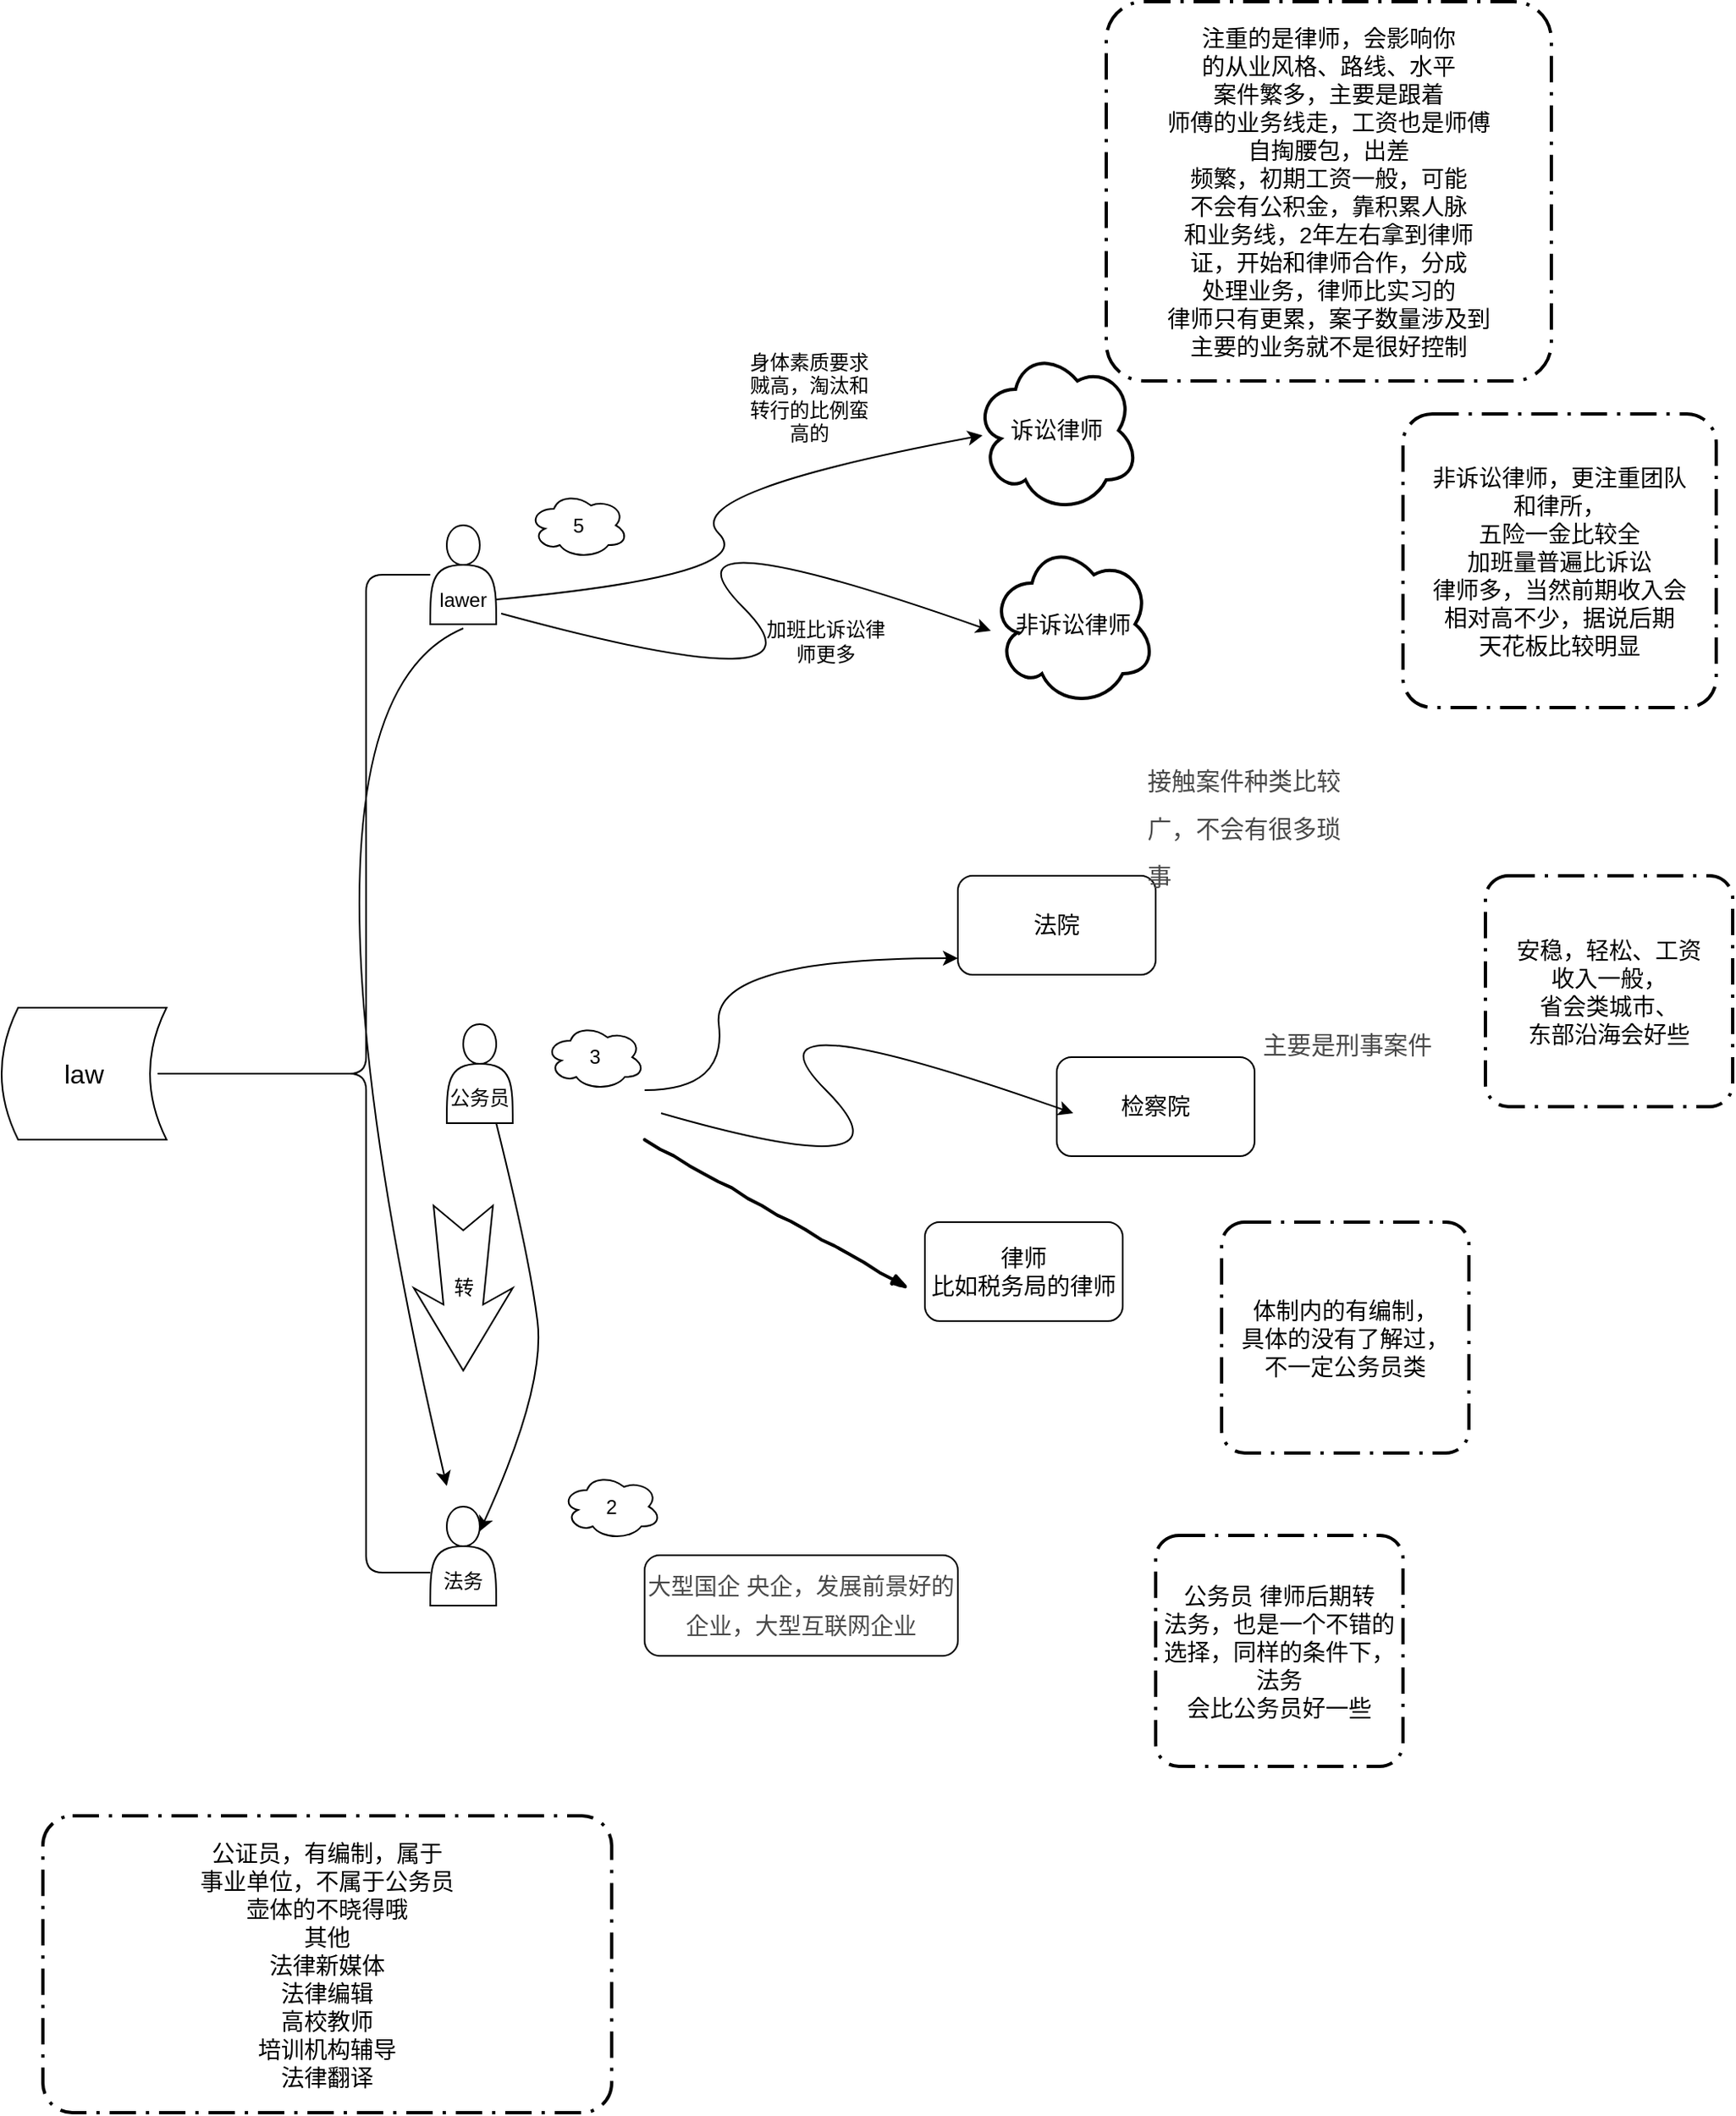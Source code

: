 <mxfile version="12.1.3" type="github" pages="1">
  <diagram id="VBOkQ_S7a9ot1E7_a6rG" name="Page-1">
    <mxGraphModel dx="932" dy="448" grid="1" gridSize="10" guides="1" tooltips="1" connect="1" arrows="1" fold="1" page="1" pageScale="1" pageWidth="1654" pageHeight="2336" math="0" shadow="0">
      <root>
        <mxCell id="0"/>
        <mxCell id="1" parent="0"/>
        <mxCell id="ZTXmPjuoZ7FuK3dKGlyl-37" value="&lt;br&gt;&lt;br&gt;法务" style="shape=actor;whiteSpace=wrap;html=1;" parent="1" vertex="1">
          <mxGeometry x="310" y="1262.5" width="40" height="60" as="geometry"/>
        </mxCell>
        <mxCell id="ZTXmPjuoZ7FuK3dKGlyl-33" value="law" style="shape=dataStorage;whiteSpace=wrap;html=1;fontSize=16;" parent="1" vertex="1">
          <mxGeometry x="50" y="960" width="100" height="80" as="geometry"/>
        </mxCell>
        <mxCell id="ZTXmPjuoZ7FuK3dKGlyl-34" value="" style="shape=curlyBracket;whiteSpace=wrap;html=1;rounded=1;size=0.771;" parent="1" vertex="1">
          <mxGeometry x="140" y="697.5" width="170" height="605" as="geometry"/>
        </mxCell>
        <mxCell id="ZTXmPjuoZ7FuK3dKGlyl-35" value="&lt;br&gt;&lt;br&gt;lawer" style="shape=actor;whiteSpace=wrap;html=1;" parent="1" vertex="1">
          <mxGeometry x="310" y="667.5" width="40" height="60" as="geometry"/>
        </mxCell>
        <mxCell id="ZTXmPjuoZ7FuK3dKGlyl-36" value="&lt;br&gt;&lt;br&gt;公务员" style="shape=actor;whiteSpace=wrap;html=1;" parent="1" vertex="1">
          <mxGeometry x="320" y="970" width="40" height="60" as="geometry"/>
        </mxCell>
        <mxCell id="ZTXmPjuoZ7FuK3dKGlyl-38" value="5" style="ellipse;shape=cloud;whiteSpace=wrap;html=1;" parent="1" vertex="1">
          <mxGeometry x="370" y="647.5" width="60" height="40" as="geometry"/>
        </mxCell>
        <mxCell id="ZTXmPjuoZ7FuK3dKGlyl-39" value="3" style="ellipse;shape=cloud;whiteSpace=wrap;html=1;" parent="1" vertex="1">
          <mxGeometry x="380" y="970" width="60" height="40" as="geometry"/>
        </mxCell>
        <mxCell id="ZTXmPjuoZ7FuK3dKGlyl-40" value="2" style="ellipse;shape=cloud;whiteSpace=wrap;html=1;" parent="1" vertex="1">
          <mxGeometry x="390" y="1242.5" width="60" height="40" as="geometry"/>
        </mxCell>
        <mxCell id="ZTXmPjuoZ7FuK3dKGlyl-41" value="" style="curved=1;endArrow=classic;html=1;" parent="1" edge="1">
          <mxGeometry width="50" height="50" relative="1" as="geometry">
            <mxPoint x="440" y="1010" as="sourcePoint"/>
            <mxPoint x="630" y="930" as="targetPoint"/>
            <Array as="points">
              <mxPoint x="490" y="1010"/>
              <mxPoint x="480" y="930"/>
            </Array>
          </mxGeometry>
        </mxCell>
        <mxCell id="ZTXmPjuoZ7FuK3dKGlyl-44" value="" style="endArrow=classic;html=1;curved=1;verticalAlign=top;exitX=1.075;exitY=0.892;exitDx=0;exitDy=0;exitPerimeter=0;" parent="1" source="ZTXmPjuoZ7FuK3dKGlyl-35" edge="1">
          <mxGeometry width="50" height="50" relative="1" as="geometry">
            <mxPoint x="400" y="731.5" as="sourcePoint"/>
            <mxPoint x="650" y="731.5" as="targetPoint"/>
            <Array as="points">
              <mxPoint x="560" y="777.5"/>
              <mxPoint x="440" y="657.5"/>
            </Array>
          </mxGeometry>
        </mxCell>
        <mxCell id="ZTXmPjuoZ7FuK3dKGlyl-45" value="法院" style="rounded=1;whiteSpace=wrap;html=1;fontSize=14;" parent="1" vertex="1">
          <mxGeometry x="630" y="880" width="120" height="60" as="geometry"/>
        </mxCell>
        <mxCell id="ZTXmPjuoZ7FuK3dKGlyl-46" value="检察院" style="rounded=1;whiteSpace=wrap;html=1;fontSize=14;" parent="1" vertex="1">
          <mxGeometry x="690" y="990" width="120" height="60" as="geometry"/>
        </mxCell>
        <mxCell id="ZTXmPjuoZ7FuK3dKGlyl-49" value="&lt;h1&gt;&lt;span style=&quot;color: rgb(73 , 73 , 73) ; font-size: 11pt ; font-weight: normal&quot;&gt;接触案件种类比较广，不会有很多琐事&lt;/span&gt;&lt;br&gt;&lt;/h1&gt;" style="text;html=1;strokeColor=none;fillColor=none;spacing=5;spacingTop=-20;whiteSpace=wrap;overflow=hidden;rounded=0;" parent="1" vertex="1">
          <mxGeometry x="740" y="800" width="130" height="98" as="geometry"/>
        </mxCell>
        <mxCell id="ZTXmPjuoZ7FuK3dKGlyl-50" value="&lt;h1&gt;&lt;br&gt;&lt;/h1&gt;&lt;p&gt;&lt;span&gt;&lt;/span&gt;&lt;/p&gt;&lt;p class=&quot;ql-long-23941791&quot; style=&quot;line-height: 1.7 ; margin-bottom: 0pt ; margin-top: 0pt ; font-size: 11pt ; color: #494949&quot;&gt;&lt;span&gt;&lt;/span&gt;&lt;/p&gt;&lt;p class=&quot;ql-long-23941791&quot; style=&quot;line-height: 1.7 ; margin-bottom: 0pt ; margin-top: 0pt ; font-size: 11pt ; color: #494949&quot;&gt;&lt;span class=&quot;ql-author-23941791&quot;&gt;主要是刑事案件&lt;/span&gt;&lt;/p&gt;" style="text;html=1;strokeColor=none;fillColor=none;spacing=5;spacingTop=-20;whiteSpace=wrap;overflow=hidden;rounded=0;" parent="1" vertex="1">
          <mxGeometry x="810" y="920" width="190" height="70" as="geometry"/>
        </mxCell>
        <mxCell id="ZTXmPjuoZ7FuK3dKGlyl-57" value="安稳，轻松、工资&#xa;收入一般，&#xa;省会类城市、&#xa;东部沿海会好些" style="rounded=1;arcSize=10;dashed=1;strokeColor=#000000;fillColor=none;gradientColor=none;dashPattern=8 3 1 3;strokeWidth=2;fontSize=14;" parent="1" vertex="1">
          <mxGeometry x="950" y="880" width="150" height="140" as="geometry"/>
        </mxCell>
        <mxCell id="ZTXmPjuoZ7FuK3dKGlyl-62" value="诉讼律师" style="ellipse;shape=cloud;strokeWidth=2;fontSize=14;whiteSpace=wrap;html=1;align=center;" parent="1" vertex="1">
          <mxGeometry x="640" y="560" width="100" height="100" as="geometry"/>
        </mxCell>
        <mxCell id="ZTXmPjuoZ7FuK3dKGlyl-63" value="" style="curved=1;endArrow=classic;html=1;exitX=1;exitY=0.75;exitDx=0;exitDy=0;entryX=0.05;entryY=0.53;entryDx=0;entryDy=0;entryPerimeter=0;" parent="1" source="ZTXmPjuoZ7FuK3dKGlyl-35" target="ZTXmPjuoZ7FuK3dKGlyl-62" edge="1">
          <mxGeometry width="50" height="50" relative="1" as="geometry">
            <mxPoint x="460" y="697.5" as="sourcePoint"/>
            <mxPoint x="510" y="647.5" as="targetPoint"/>
            <Array as="points">
              <mxPoint x="510" y="697.5"/>
              <mxPoint x="460" y="647.5"/>
            </Array>
          </mxGeometry>
        </mxCell>
        <mxCell id="ZTXmPjuoZ7FuK3dKGlyl-65" value="非诉讼律师" style="ellipse;shape=cloud;strokeWidth=2;fontSize=14;whiteSpace=wrap;html=1;align=center;" parent="1" vertex="1">
          <mxGeometry x="650" y="677.5" width="100" height="100" as="geometry"/>
        </mxCell>
        <mxCell id="ZTXmPjuoZ7FuK3dKGlyl-66" value="" style="endArrow=classic;html=1;curved=1;verticalAlign=top;" parent="1" edge="1">
          <mxGeometry width="50" height="50" relative="1" as="geometry">
            <mxPoint x="450" y="1024" as="sourcePoint"/>
            <mxPoint x="700" y="1024" as="targetPoint"/>
            <Array as="points">
              <mxPoint x="610" y="1070"/>
              <mxPoint x="490" y="950"/>
            </Array>
          </mxGeometry>
        </mxCell>
        <mxCell id="ZTXmPjuoZ7FuK3dKGlyl-68" value="身体素质要求贼高，淘汰和转行的比例蛮高的" style="text;html=1;strokeColor=none;fillColor=none;align=center;verticalAlign=middle;whiteSpace=wrap;rounded=0;" parent="1" vertex="1">
          <mxGeometry x="500" y="580" width="80" height="20" as="geometry"/>
        </mxCell>
        <mxCell id="ZTXmPjuoZ7FuK3dKGlyl-71" value="加班比诉讼律师更多" style="text;html=1;strokeColor=none;fillColor=none;align=center;verticalAlign=middle;whiteSpace=wrap;rounded=0;" parent="1" vertex="1">
          <mxGeometry x="510" y="727.5" width="80" height="20" as="geometry"/>
        </mxCell>
        <mxCell id="ZTXmPjuoZ7FuK3dKGlyl-73" value="注重的是律师，会影响你&#xa;的从业风格、路线、水平&#xa;案件繁多，主要是跟着&#xa;师傅的业务线走，工资也是师傅&#xa;自掏腰包，出差&#xa;频繁，初期工资一般，可能&#xa;不会有公积金，靠积累人脉&#xa;和业务线，2年左右拿到律师&#xa;证，开始和律师合作，分成&#xa;处理业务，律师比实习的&#xa;律师只有更累，案子数量涉及到&#xa;主要的业务就不是很好控制" style="rounded=1;arcSize=10;dashed=1;strokeColor=#000000;fillColor=none;gradientColor=none;dashPattern=8 3 1 3;strokeWidth=2;fontSize=14;" parent="1" vertex="1">
          <mxGeometry x="720" y="350" width="270" height="230" as="geometry"/>
        </mxCell>
        <mxCell id="ZTXmPjuoZ7FuK3dKGlyl-74" value="非诉讼律师，更注重团队&#xa;和律所，&#xa;五险一金比较全&#xa;加班量普遍比诉讼&#xa;律师多，当然前期收入会&#xa;相对高不少，据说后期&#xa;天花板比较明显" style="rounded=1;arcSize=10;dashed=1;strokeColor=#000000;fillColor=none;gradientColor=none;dashPattern=8 3 1 3;strokeWidth=2;fontSize=14;" parent="1" vertex="1">
          <mxGeometry x="900" y="600" width="190" height="178" as="geometry"/>
        </mxCell>
        <mxCell id="ZTXmPjuoZ7FuK3dKGlyl-76" value="" style="rounded=0;comic=1;strokeWidth=2;endArrow=blockThin;html=1;fontFamily=Comic Sans MS;fontStyle=1;" parent="1" edge="1">
          <mxGeometry width="50" height="50" relative="1" as="geometry">
            <mxPoint x="440" y="1040" as="sourcePoint"/>
            <mxPoint x="600" y="1130" as="targetPoint"/>
          </mxGeometry>
        </mxCell>
        <mxCell id="ZTXmPjuoZ7FuK3dKGlyl-77" value="律师&lt;br style=&quot;font-size: 14px;&quot;&gt;比如税务局的律师" style="rounded=1;whiteSpace=wrap;html=1;fontSize=14;" parent="1" vertex="1">
          <mxGeometry x="610" y="1090" width="120" height="60" as="geometry"/>
        </mxCell>
        <mxCell id="ZTXmPjuoZ7FuK3dKGlyl-78" value="体制内的有编制，&#xa;具体的没有了解过，&#xa;不一定公务员类" style="rounded=1;arcSize=10;dashed=1;strokeColor=#000000;fillColor=none;gradientColor=none;dashPattern=8 3 1 3;strokeWidth=2;fontSize=14;" parent="1" vertex="1">
          <mxGeometry x="790" y="1090" width="150" height="140" as="geometry"/>
        </mxCell>
        <mxCell id="ZTXmPjuoZ7FuK3dKGlyl-79" value="&lt;span style=&quot;font-size: 14px;&quot;&gt;&lt;p class=&quot;ql-long-23941791&quot; style=&quot;line-height: 1.7; margin-bottom: 0pt; margin-top: 0pt; font-size: 14px; color: rgb(73, 73, 73);&quot;&gt;&lt;span class=&quot;ql-author-23941791&quot; style=&quot;font-size: 14px;&quot;&gt;大型国企 央企，发展前景好的企业，大型互联网企业&lt;/span&gt;&lt;/p&gt;&lt;/span&gt;" style="rounded=1;whiteSpace=wrap;html=1;fontSize=14;" parent="1" vertex="1">
          <mxGeometry x="440" y="1292" width="190" height="61" as="geometry"/>
        </mxCell>
        <mxCell id="ZTXmPjuoZ7FuK3dKGlyl-81" value="" style="curved=1;endArrow=classic;html=1;" parent="1" edge="1">
          <mxGeometry width="50" height="50" relative="1" as="geometry">
            <mxPoint x="330" y="730" as="sourcePoint"/>
            <mxPoint x="320" y="1250" as="targetPoint"/>
            <Array as="points">
              <mxPoint x="210" y="780"/>
            </Array>
          </mxGeometry>
        </mxCell>
        <mxCell id="ZTXmPjuoZ7FuK3dKGlyl-82" value="" style="curved=1;endArrow=classic;html=1;exitX=0.75;exitY=1;exitDx=0;exitDy=0;entryX=0.75;entryY=0.25;entryDx=0;entryDy=0;entryPerimeter=0;" parent="1" source="ZTXmPjuoZ7FuK3dKGlyl-36" target="ZTXmPjuoZ7FuK3dKGlyl-37" edge="1">
          <mxGeometry width="50" height="50" relative="1" as="geometry">
            <mxPoint x="520" y="1110" as="sourcePoint"/>
            <mxPoint x="330" y="1190" as="targetPoint"/>
            <Array as="points">
              <mxPoint x="370" y="1110"/>
              <mxPoint x="380" y="1190"/>
            </Array>
          </mxGeometry>
        </mxCell>
        <mxCell id="ZTXmPjuoZ7FuK3dKGlyl-86" value="转" style="html=1;shadow=0;dashed=0;align=center;verticalAlign=middle;shape=mxgraph.arrows2.stylisedArrow;dy=0.6;dx=40;notch=15;feather=0.4;fontSize=12;direction=south;" parent="1" vertex="1">
          <mxGeometry x="300" y="1080" width="60" height="100" as="geometry"/>
        </mxCell>
        <mxCell id="ZTXmPjuoZ7FuK3dKGlyl-87" value="公证员，有编制，属于&#xa;事业单位，不属于公务员&#xa;壶体的不晓得哦&#xa;其他&#xa;法律新媒体&#xa;法律编辑&#xa;高校教师&#xa;培训机构辅导&#xa;法律翻译" style="rounded=1;arcSize=10;dashed=1;strokeColor=#000000;fillColor=none;gradientColor=none;dashPattern=8 3 1 3;strokeWidth=2;fontSize=14;" parent="1" vertex="1">
          <mxGeometry x="75" y="1450" width="345" height="180" as="geometry"/>
        </mxCell>
        <mxCell id="ZTXmPjuoZ7FuK3dKGlyl-88" value="公务员 律师后期转&#xa;法务，也是一个不错的&#xa;选择，同样的条件下，&#xa;法务&#xa;会比公务员好一些" style="rounded=1;arcSize=10;dashed=1;strokeColor=#000000;fillColor=none;gradientColor=none;dashPattern=8 3 1 3;strokeWidth=2;fontSize=14;" parent="1" vertex="1">
          <mxGeometry x="750" y="1280" width="150" height="140" as="geometry"/>
        </mxCell>
      </root>
    </mxGraphModel>
  </diagram>
</mxfile>
